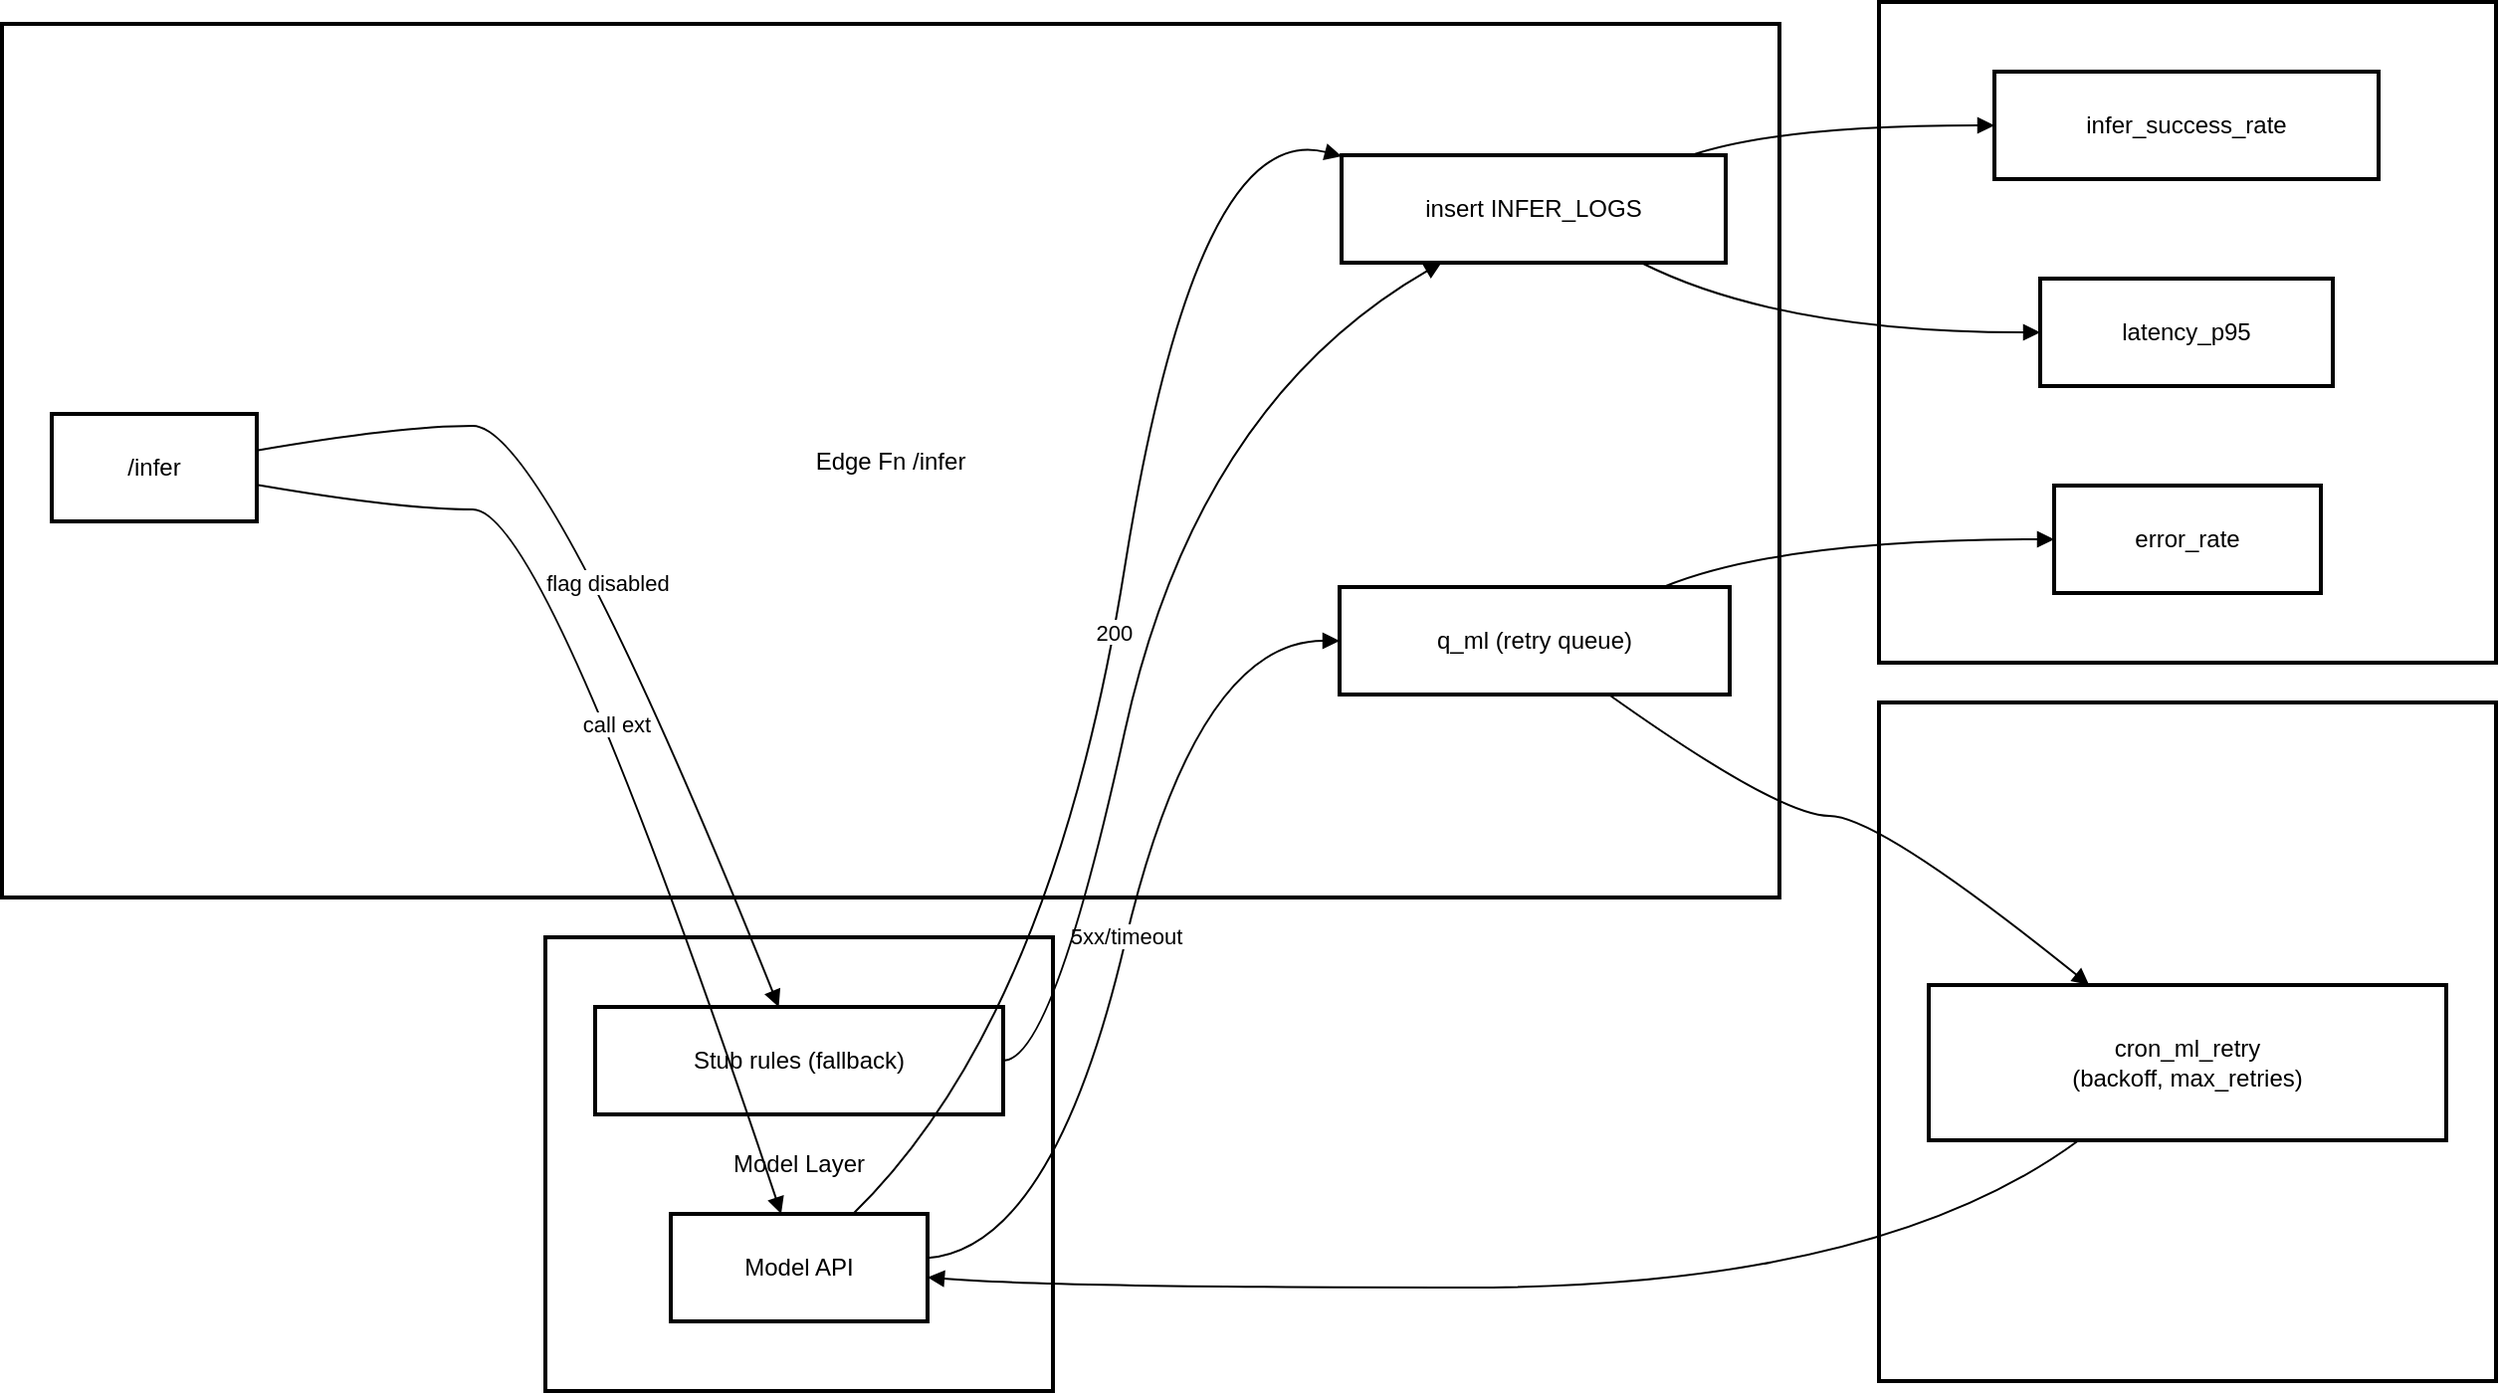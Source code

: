 <mxfile version="28.1.1">
  <diagram name="Page-1" id="ZDsuaCezybGvDlnz5I4f">
    <mxGraphModel dx="1034" dy="666" grid="1" gridSize="10" guides="1" tooltips="1" connect="1" arrows="1" fold="1" page="1" pageScale="1" pageWidth="850" pageHeight="1100" math="0" shadow="0">
      <root>
        <mxCell id="0" />
        <mxCell id="1" parent="0" />
        <mxCell id="L2RPR0n_1dzLPQekt-Ur-1" value="Metrics" style="whiteSpace=wrap;strokeWidth=2;" vertex="1" parent="1">
          <mxGeometry x="963" y="20" width="310" height="332" as="geometry" />
        </mxCell>
        <mxCell id="L2RPR0n_1dzLPQekt-Ur-2" value="Self-healing" style="whiteSpace=wrap;strokeWidth=2;" vertex="1" parent="1">
          <mxGeometry x="963" y="372" width="310" height="341" as="geometry" />
        </mxCell>
        <mxCell id="L2RPR0n_1dzLPQekt-Ur-3" value="Model Layer" style="whiteSpace=wrap;strokeWidth=2;" vertex="1" parent="1">
          <mxGeometry x="293" y="490" width="255" height="228" as="geometry" />
        </mxCell>
        <mxCell id="L2RPR0n_1dzLPQekt-Ur-4" value="Edge Fn /infer" style="whiteSpace=wrap;strokeWidth=2;" vertex="1" parent="1">
          <mxGeometry x="20" y="31" width="893" height="439" as="geometry" />
        </mxCell>
        <mxCell id="L2RPR0n_1dzLPQekt-Ur-5" value="/infer" style="whiteSpace=wrap;strokeWidth=2;" vertex="1" parent="1">
          <mxGeometry x="45" y="227" width="103" height="54" as="geometry" />
        </mxCell>
        <mxCell id="L2RPR0n_1dzLPQekt-Ur-6" value="q_ml (retry queue)" style="whiteSpace=wrap;strokeWidth=2;" vertex="1" parent="1">
          <mxGeometry x="692" y="314" width="196" height="54" as="geometry" />
        </mxCell>
        <mxCell id="L2RPR0n_1dzLPQekt-Ur-7" value="insert INFER_LOGS" style="whiteSpace=wrap;strokeWidth=2;" vertex="1" parent="1">
          <mxGeometry x="693" y="97" width="193" height="54" as="geometry" />
        </mxCell>
        <mxCell id="L2RPR0n_1dzLPQekt-Ur-8" value="Model API" style="whiteSpace=wrap;strokeWidth=2;" vertex="1" parent="1">
          <mxGeometry x="356" y="629" width="129" height="54" as="geometry" />
        </mxCell>
        <mxCell id="L2RPR0n_1dzLPQekt-Ur-9" value="Stub rules (fallback)" style="whiteSpace=wrap;strokeWidth=2;" vertex="1" parent="1">
          <mxGeometry x="318" y="525" width="205" height="54" as="geometry" />
        </mxCell>
        <mxCell id="L2RPR0n_1dzLPQekt-Ur-10" value="cron_ml_retry&#xa;(backoff, max_retries)" style="whiteSpace=wrap;strokeWidth=2;" vertex="1" parent="1">
          <mxGeometry x="988" y="514" width="260" height="78" as="geometry" />
        </mxCell>
        <mxCell id="L2RPR0n_1dzLPQekt-Ur-11" value="infer_success_rate" style="whiteSpace=wrap;strokeWidth=2;" vertex="1" parent="1">
          <mxGeometry x="1021" y="55" width="193" height="54" as="geometry" />
        </mxCell>
        <mxCell id="L2RPR0n_1dzLPQekt-Ur-12" value="latency_p95" style="whiteSpace=wrap;strokeWidth=2;" vertex="1" parent="1">
          <mxGeometry x="1044" y="159" width="147" height="54" as="geometry" />
        </mxCell>
        <mxCell id="L2RPR0n_1dzLPQekt-Ur-13" value="error_rate" style="whiteSpace=wrap;strokeWidth=2;" vertex="1" parent="1">
          <mxGeometry x="1051" y="263" width="134" height="54" as="geometry" />
        </mxCell>
        <mxCell id="L2RPR0n_1dzLPQekt-Ur-14" value="call ext" style="curved=1;startArrow=none;endArrow=block;exitX=1;exitY=0.66;entryX=0.43;entryY=0;rounded=0;" edge="1" parent="1" source="L2RPR0n_1dzLPQekt-Ur-5" target="L2RPR0n_1dzLPQekt-Ur-8">
          <mxGeometry relative="1" as="geometry">
            <Array as="points">
              <mxPoint x="220" y="275" />
              <mxPoint x="293" y="275" />
            </Array>
          </mxGeometry>
        </mxCell>
        <mxCell id="L2RPR0n_1dzLPQekt-Ur-15" value="200" style="curved=1;startArrow=none;endArrow=block;exitX=0.71;exitY=0;entryX=0;entryY=0.01;rounded=0;" edge="1" parent="1" source="L2RPR0n_1dzLPQekt-Ur-8" target="L2RPR0n_1dzLPQekt-Ur-7">
          <mxGeometry relative="1" as="geometry">
            <Array as="points">
              <mxPoint x="548" y="531" />
              <mxPoint x="620" y="78" />
            </Array>
          </mxGeometry>
        </mxCell>
        <mxCell id="L2RPR0n_1dzLPQekt-Ur-16" value="5xx/timeout" style="curved=1;startArrow=none;endArrow=block;exitX=1;exitY=0.41;entryX=0;entryY=0.5;rounded=0;" edge="1" parent="1" source="L2RPR0n_1dzLPQekt-Ur-8" target="L2RPR0n_1dzLPQekt-Ur-6">
          <mxGeometry relative="1" as="geometry">
            <Array as="points">
              <mxPoint x="548" y="646" />
              <mxPoint x="620" y="341" />
            </Array>
          </mxGeometry>
        </mxCell>
        <mxCell id="L2RPR0n_1dzLPQekt-Ur-17" value="flag disabled" style="curved=1;startArrow=none;endArrow=block;exitX=1;exitY=0.34;entryX=0.45;entryY=0;rounded=0;" edge="1" parent="1" source="L2RPR0n_1dzLPQekt-Ur-5" target="L2RPR0n_1dzLPQekt-Ur-9">
          <mxGeometry relative="1" as="geometry">
            <Array as="points">
              <mxPoint x="220" y="233" />
              <mxPoint x="293" y="233" />
            </Array>
          </mxGeometry>
        </mxCell>
        <mxCell id="L2RPR0n_1dzLPQekt-Ur-18" value="" style="curved=1;startArrow=none;endArrow=block;exitX=1;exitY=0.5;entryX=0.26;entryY=1;rounded=0;" edge="1" parent="1" source="L2RPR0n_1dzLPQekt-Ur-9" target="L2RPR0n_1dzLPQekt-Ur-7">
          <mxGeometry relative="1" as="geometry">
            <Array as="points">
              <mxPoint x="548" y="552" />
              <mxPoint x="620" y="222" />
            </Array>
          </mxGeometry>
        </mxCell>
        <mxCell id="L2RPR0n_1dzLPQekt-Ur-19" value="" style="curved=1;startArrow=none;endArrow=block;exitX=0.69;exitY=1;entryX=0.31;entryY=0;rounded=0;" edge="1" parent="1" source="L2RPR0n_1dzLPQekt-Ur-6" target="L2RPR0n_1dzLPQekt-Ur-10">
          <mxGeometry relative="1" as="geometry">
            <Array as="points">
              <mxPoint x="913" y="429" />
              <mxPoint x="963" y="429" />
            </Array>
          </mxGeometry>
        </mxCell>
        <mxCell id="L2RPR0n_1dzLPQekt-Ur-20" value="" style="curved=1;startArrow=none;endArrow=block;exitX=0.29;exitY=1;entryX=1;entryY=0.59;rounded=0;" edge="1" parent="1" source="L2RPR0n_1dzLPQekt-Ur-10" target="L2RPR0n_1dzLPQekt-Ur-8">
          <mxGeometry relative="1" as="geometry">
            <Array as="points">
              <mxPoint x="963" y="666" />
              <mxPoint x="548" y="666" />
            </Array>
          </mxGeometry>
        </mxCell>
        <mxCell id="L2RPR0n_1dzLPQekt-Ur-21" value="" style="curved=1;startArrow=none;endArrow=block;exitX=0.91;exitY=0;entryX=0;entryY=0.5;rounded=0;" edge="1" parent="1" source="L2RPR0n_1dzLPQekt-Ur-7" target="L2RPR0n_1dzLPQekt-Ur-11">
          <mxGeometry relative="1" as="geometry">
            <Array as="points">
              <mxPoint x="913" y="82" />
            </Array>
          </mxGeometry>
        </mxCell>
        <mxCell id="L2RPR0n_1dzLPQekt-Ur-22" value="" style="curved=1;startArrow=none;endArrow=block;exitX=0.78;exitY=1;entryX=0;entryY=0.5;rounded=0;" edge="1" parent="1" source="L2RPR0n_1dzLPQekt-Ur-7" target="L2RPR0n_1dzLPQekt-Ur-12">
          <mxGeometry relative="1" as="geometry">
            <Array as="points">
              <mxPoint x="913" y="186" />
            </Array>
          </mxGeometry>
        </mxCell>
        <mxCell id="L2RPR0n_1dzLPQekt-Ur-23" value="" style="curved=1;startArrow=none;endArrow=block;exitX=0.83;exitY=0;entryX=0;entryY=0.5;rounded=0;" edge="1" parent="1" source="L2RPR0n_1dzLPQekt-Ur-6" target="L2RPR0n_1dzLPQekt-Ur-13">
          <mxGeometry relative="1" as="geometry">
            <Array as="points">
              <mxPoint x="913" y="290" />
            </Array>
          </mxGeometry>
        </mxCell>
      </root>
    </mxGraphModel>
  </diagram>
</mxfile>
